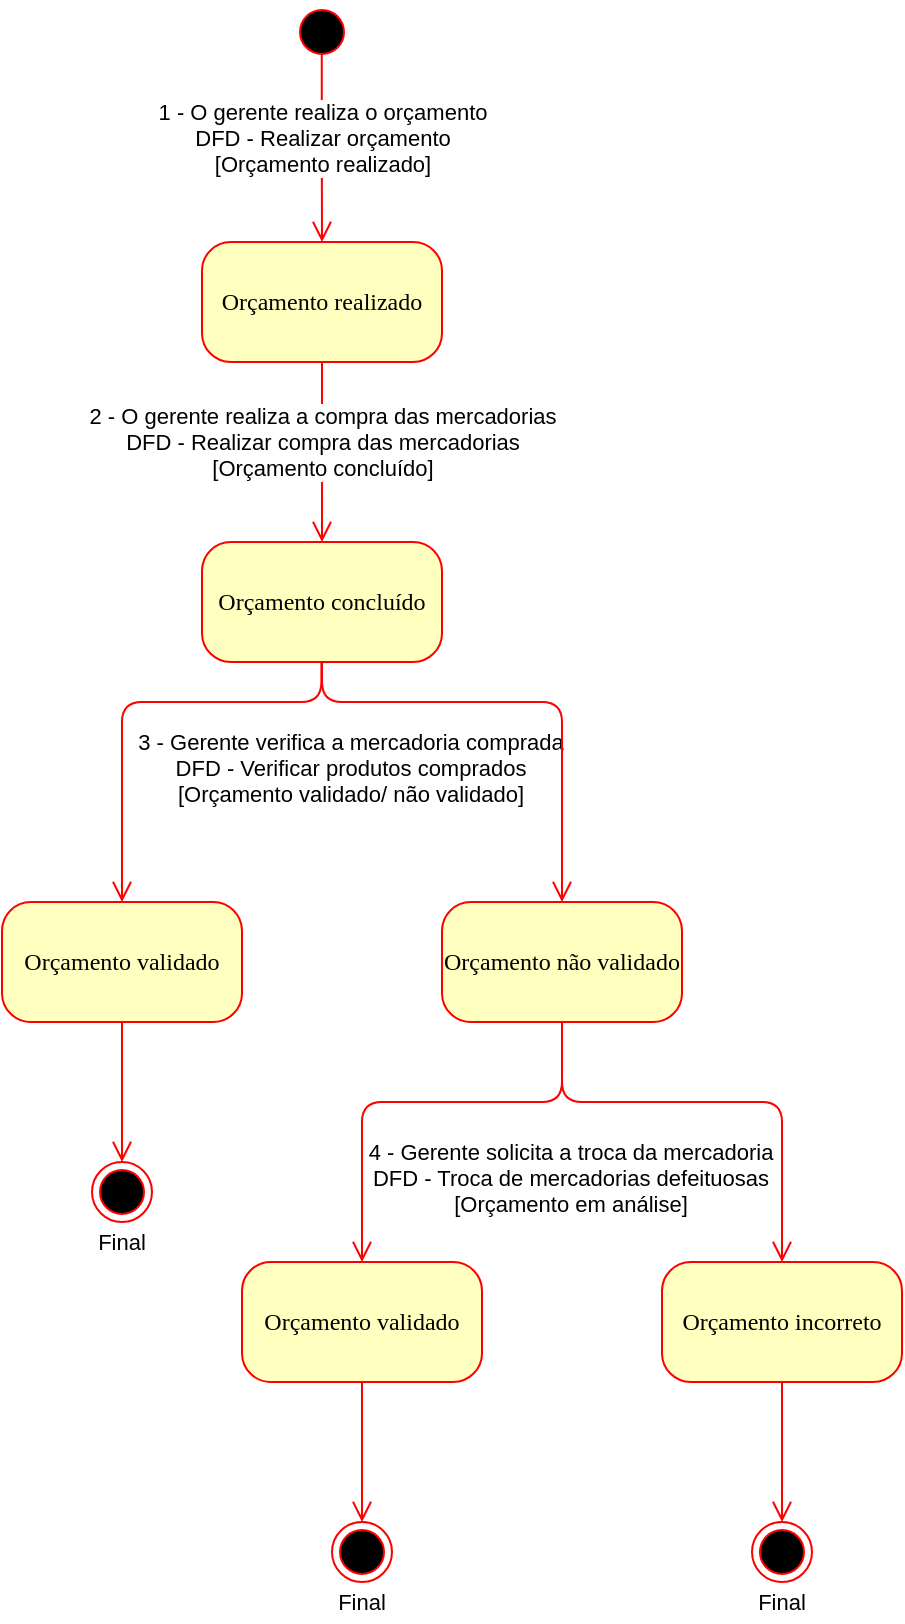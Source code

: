 <mxfile version="13.0.3" type="device"><diagram name="Page-1" id="58cdce13-f638-feb5-8d6f-7d28b1aa9fa0"><mxGraphModel dx="638" dy="625" grid="1" gridSize="10" guides="1" tooltips="1" connect="1" arrows="1" fold="1" page="1" pageScale="1" pageWidth="1100" pageHeight="850" background="#ffffff" math="0" shadow="0"><root><mxCell id="0"/><mxCell id="1" parent="0"/><mxCell id="382b91b5511bd0f7-1" value="" style="ellipse;html=1;shape=startState;fillColor=#000000;strokeColor=#ff0000;rounded=1;shadow=0;comic=0;labelBackgroundColor=none;fontFamily=Verdana;fontSize=12;fontColor=#000000;align=center;direction=south;" parent="1" vertex="1"><mxGeometry x="465" y="30" width="30" height="30" as="geometry"/></mxCell><mxCell id="382b91b5511bd0f7-6" value="Orçamento realizado" style="rounded=1;whiteSpace=wrap;html=1;arcSize=24;fillColor=#ffffc0;strokeColor=#ff0000;shadow=0;comic=0;labelBackgroundColor=none;fontFamily=Verdana;fontSize=12;fontColor=#000000;align=center;" parent="1" vertex="1"><mxGeometry x="420" y="150" width="120" height="60" as="geometry"/></mxCell><mxCell id="4XcFP_EJqiJAz6-5bRJ2-4" value="Orçamento concluído" style="rounded=1;whiteSpace=wrap;html=1;arcSize=24;fillColor=#ffffc0;strokeColor=#ff0000;shadow=0;comic=0;labelBackgroundColor=none;fontFamily=Verdana;fontSize=12;fontColor=#000000;align=center;" parent="1" vertex="1"><mxGeometry x="420" y="300" width="120" height="60" as="geometry"/></mxCell><mxCell id="2a3bc250acf0617d-9" style="edgeStyle=orthogonalEdgeStyle;html=1;labelBackgroundColor=none;endArrow=open;endSize=8;strokeColor=#ff0000;fontFamily=Verdana;fontSize=12;align=left;exitX=0.874;exitY=0.504;exitDx=0;exitDy=0;exitPerimeter=0;" parent="1" source="382b91b5511bd0f7-1" target="382b91b5511bd0f7-6" edge="1"><mxGeometry relative="1" as="geometry"/></mxCell><mxCell id="4XcFP_EJqiJAz6-5bRJ2-2" value="1 -&amp;nbsp;O gerente realiza o orçamento&lt;br&gt;DFD - Realizar orçamento&lt;br&gt;[Orçamento realizado]" style="edgeLabel;html=1;align=center;verticalAlign=middle;resizable=0;points=[];" parent="2a3bc250acf0617d-9" vertex="1" connectable="0"><mxGeometry x="-0.264" y="1" relative="1" as="geometry"><mxPoint x="-1" y="6.67" as="offset"/></mxGeometry></mxCell><mxCell id="4XcFP_EJqiJAz6-5bRJ2-8" style="edgeStyle=orthogonalEdgeStyle;html=1;labelBackgroundColor=none;endArrow=open;endSize=8;strokeColor=#ff0000;fontFamily=Verdana;fontSize=12;align=left;exitX=0.5;exitY=1;exitDx=0;exitDy=0;entryX=0.5;entryY=0;entryDx=0;entryDy=0;" parent="1" source="382b91b5511bd0f7-6" target="4XcFP_EJqiJAz6-5bRJ2-4" edge="1"><mxGeometry relative="1" as="geometry"><mxPoint x="479.5" y="230" as="sourcePoint"/><mxPoint x="480" y="280" as="targetPoint"/><Array as="points"/></mxGeometry></mxCell><mxCell id="4XcFP_EJqiJAz6-5bRJ2-11" value="2 -&amp;nbsp;O gerente realiza a compra das mercadorias&lt;br&gt;DFD - Realizar compra das mercadorias&lt;br&gt;[Orçamento concluído]" style="edgeLabel;html=1;align=center;verticalAlign=middle;resizable=0;points=[];" parent="4XcFP_EJqiJAz6-5bRJ2-8" vertex="1" connectable="0"><mxGeometry x="1" y="44" relative="1" as="geometry"><mxPoint x="-44" y="-50.29" as="offset"/></mxGeometry></mxCell><mxCell id="4XcFP_EJqiJAz6-5bRJ2-19" style="edgeStyle=orthogonalEdgeStyle;html=1;labelBackgroundColor=none;endArrow=open;endSize=8;strokeColor=#ff0000;fontFamily=Verdana;fontSize=12;align=left;exitX=0.5;exitY=1;exitDx=0;exitDy=0;entryX=0.5;entryY=0;entryDx=0;entryDy=0;" parent="1" target="P8eUSvvA3B5JypZUl_1R-4" edge="1"><mxGeometry relative="1" as="geometry"><mxPoint x="479.71" y="360" as="sourcePoint"/><mxPoint x="480" y="420" as="targetPoint"/><Array as="points"><mxPoint x="480" y="380"/><mxPoint x="380" y="380"/></Array></mxGeometry></mxCell><mxCell id="P8eUSvvA3B5JypZUl_1R-1" style="edgeStyle=orthogonalEdgeStyle;html=1;labelBackgroundColor=none;endArrow=open;endSize=8;strokeColor=#ff0000;fontFamily=Verdana;fontSize=12;align=left;exitX=0.5;exitY=1;exitDx=0;exitDy=0;entryX=0.5;entryY=0;entryDx=0;entryDy=0;" edge="1" parent="1" source="P8eUSvvA3B5JypZUl_1R-3"><mxGeometry relative="1" as="geometry"><mxPoint x="379.71" y="550" as="sourcePoint"/><mxPoint x="379.71" y="640" as="targetPoint"/><Array as="points"/></mxGeometry></mxCell><mxCell id="P8eUSvvA3B5JypZUl_1R-2" value="&lt;font style=&quot;font-size: 11px&quot;&gt;Final&lt;/font&gt;" style="text;html=1;strokeColor=none;fillColor=none;align=center;verticalAlign=middle;whiteSpace=wrap;rounded=0;" vertex="1" parent="1"><mxGeometry x="360" y="640" width="40" height="20" as="geometry"/></mxCell><mxCell id="P8eUSvvA3B5JypZUl_1R-3" value="" style="ellipse;html=1;shape=endState;fillColor=#000000;strokeColor=#ff0000;" vertex="1" parent="1"><mxGeometry x="365" y="610" width="30" height="30" as="geometry"/></mxCell><mxCell id="P8eUSvvA3B5JypZUl_1R-17" value="" style="edgeStyle=orthogonalEdgeStyle;orthogonalLoop=1;jettySize=auto;html=1;labelBackgroundColor=none;endArrow=open;endSize=8;strokeColor=#ff0000;fontFamily=Verdana;fontSize=12;align=left;" edge="1" parent="1" source="P8eUSvvA3B5JypZUl_1R-4" target="P8eUSvvA3B5JypZUl_1R-3"><mxGeometry relative="1" as="geometry"/></mxCell><mxCell id="P8eUSvvA3B5JypZUl_1R-4" value="Orçamento validado" style="rounded=1;whiteSpace=wrap;html=1;arcSize=24;fillColor=#ffffc0;strokeColor=#ff0000;shadow=0;comic=0;labelBackgroundColor=none;fontFamily=Verdana;fontSize=12;fontColor=#000000;align=center;" vertex="1" parent="1"><mxGeometry x="320" y="480" width="120" height="60" as="geometry"/></mxCell><mxCell id="P8eUSvvA3B5JypZUl_1R-11" value="3 - Gerente verifica a mercadoria comprada&lt;br&gt;DFD - Verificar produtos comprados&lt;br&gt;[Orçamento validado/ não validado]" style="edgeLabel;html=1;align=center;verticalAlign=middle;resizable=0;points=[];" vertex="1" connectable="0" parent="1"><mxGeometry x="485.004" y="410.0" as="geometry"><mxPoint x="9" y="2.67" as="offset"/></mxGeometry></mxCell><mxCell id="P8eUSvvA3B5JypZUl_1R-14" style="edgeStyle=orthogonalEdgeStyle;html=1;labelBackgroundColor=none;endArrow=open;endSize=8;strokeColor=#ff0000;fontFamily=Verdana;fontSize=12;align=left;exitX=0.5;exitY=1;exitDx=0;exitDy=0;verticalAlign=top;entryX=0.5;entryY=0;entryDx=0;entryDy=0;" edge="1" parent="1" source="4XcFP_EJqiJAz6-5bRJ2-4" target="P8eUSvvA3B5JypZUl_1R-15"><mxGeometry relative="1" as="geometry"><mxPoint x="489.71" y="370" as="sourcePoint"/><mxPoint x="580" y="480" as="targetPoint"/><Array as="points"><mxPoint x="480" y="380"/><mxPoint x="600" y="380"/></Array></mxGeometry></mxCell><mxCell id="P8eUSvvA3B5JypZUl_1R-22" value="" style="edgeStyle=orthogonalEdgeStyle;orthogonalLoop=1;jettySize=auto;html=1;labelBackgroundColor=none;endArrow=open;endSize=8;strokeColor=#ff0000;fontFamily=Verdana;fontSize=12;align=left;exitX=0.5;exitY=1;exitDx=0;exitDy=0;" edge="1" parent="1" source="P8eUSvvA3B5JypZUl_1R-15" target="P8eUSvvA3B5JypZUl_1R-21"><mxGeometry relative="1" as="geometry"><Array as="points"><mxPoint x="600" y="580"/><mxPoint x="500" y="580"/></Array></mxGeometry></mxCell><mxCell id="P8eUSvvA3B5JypZUl_1R-38" value="" style="edgeStyle=orthogonalEdgeStyle;orthogonalLoop=1;jettySize=auto;html=1;labelBackgroundColor=none;endArrow=open;endSize=8;strokeColor=#ff0000;fontFamily=Verdana;fontSize=12;align=left;exitX=0.5;exitY=1;exitDx=0;exitDy=0;" edge="1" parent="1" source="P8eUSvvA3B5JypZUl_1R-15"><mxGeometry relative="1" as="geometry"><mxPoint x="580" y="540" as="sourcePoint"/><mxPoint x="710" y="660" as="targetPoint"/><Array as="points"><mxPoint x="600" y="580"/><mxPoint x="710" y="580"/><mxPoint x="710" y="660"/></Array></mxGeometry></mxCell><mxCell id="P8eUSvvA3B5JypZUl_1R-15" value="Orçamento não validado" style="rounded=1;whiteSpace=wrap;html=1;arcSize=24;fillColor=#ffffc0;strokeColor=#ff0000;shadow=0;comic=0;labelBackgroundColor=none;fontFamily=Verdana;fontSize=12;fontColor=#000000;align=center;" vertex="1" parent="1"><mxGeometry x="540" y="480" width="120" height="60" as="geometry"/></mxCell><mxCell id="P8eUSvvA3B5JypZUl_1R-28" value="" style="edgeStyle=orthogonalEdgeStyle;orthogonalLoop=1;jettySize=auto;html=1;labelBackgroundColor=none;endArrow=open;endSize=8;strokeColor=#ff0000;fontFamily=Verdana;fontSize=12;align=left;exitX=0.5;exitY=1;exitDx=0;exitDy=0;entryX=0.5;entryY=0;entryDx=0;entryDy=0;" edge="1" parent="1" source="P8eUSvvA3B5JypZUl_1R-21" target="P8eUSvvA3B5JypZUl_1R-31"><mxGeometry relative="1" as="geometry"><mxPoint x="580" y="780" as="targetPoint"/></mxGeometry></mxCell><mxCell id="P8eUSvvA3B5JypZUl_1R-21" value="Orçamento validado" style="rounded=1;whiteSpace=wrap;html=1;arcSize=24;fillColor=#ffffc0;strokeColor=#ff0000;shadow=0;comic=0;labelBackgroundColor=none;fontFamily=Verdana;fontSize=12;fontColor=#000000;align=center;" vertex="1" parent="1"><mxGeometry x="440" y="660" width="120" height="60" as="geometry"/></mxCell><mxCell id="P8eUSvvA3B5JypZUl_1R-33" value="" style="edgeStyle=orthogonalEdgeStyle;orthogonalLoop=1;jettySize=auto;html=1;labelBackgroundColor=none;endArrow=open;endSize=8;strokeColor=#ff0000;fontFamily=Verdana;fontSize=12;align=left;exitX=0.5;exitY=1;exitDx=0;exitDy=0;entryX=0.5;entryY=0;entryDx=0;entryDy=0;" edge="1" parent="1" source="P8eUSvvA3B5JypZUl_1R-25" target="P8eUSvvA3B5JypZUl_1R-36"><mxGeometry relative="1" as="geometry"><mxPoint x="780" y="780" as="targetPoint"/></mxGeometry></mxCell><mxCell id="P8eUSvvA3B5JypZUl_1R-25" value="Orçamento incorreto" style="rounded=1;whiteSpace=wrap;html=1;arcSize=24;fillColor=#ffffc0;strokeColor=#ff0000;shadow=0;comic=0;labelBackgroundColor=none;fontFamily=Verdana;fontSize=12;fontColor=#000000;align=center;" vertex="1" parent="1"><mxGeometry x="650" y="660" width="120" height="60" as="geometry"/></mxCell><mxCell id="P8eUSvvA3B5JypZUl_1R-23" value="4 - Gerente solicita a troca da mercadoria&lt;br&gt;DFD - Troca de mercadorias defeituosas&lt;br&gt;[Orçamento em análise]" style="edgeLabel;html=1;align=center;verticalAlign=middle;resizable=0;points=[];" vertex="1" connectable="0" parent="1"><mxGeometry x="600.004" y="600.0" as="geometry"><mxPoint x="4" y="17.67" as="offset"/></mxGeometry></mxCell><mxCell id="P8eUSvvA3B5JypZUl_1R-29" style="edgeStyle=orthogonalEdgeStyle;html=1;labelBackgroundColor=none;endArrow=open;endSize=8;strokeColor=#ff0000;fontFamily=Verdana;fontSize=12;align=left;exitX=0.5;exitY=1;exitDx=0;exitDy=0;entryX=0.5;entryY=0;entryDx=0;entryDy=0;" edge="1" parent="1" source="P8eUSvvA3B5JypZUl_1R-31"><mxGeometry relative="1" as="geometry"><mxPoint x="499.71" y="730" as="sourcePoint"/><mxPoint x="499.71" y="820" as="targetPoint"/><Array as="points"/></mxGeometry></mxCell><mxCell id="P8eUSvvA3B5JypZUl_1R-30" value="&lt;font style=&quot;font-size: 11px&quot;&gt;Final&lt;/font&gt;" style="text;html=1;strokeColor=none;fillColor=none;align=center;verticalAlign=middle;whiteSpace=wrap;rounded=0;" vertex="1" parent="1"><mxGeometry x="480" y="820" width="40" height="20" as="geometry"/></mxCell><mxCell id="P8eUSvvA3B5JypZUl_1R-31" value="" style="ellipse;html=1;shape=endState;fillColor=#000000;strokeColor=#ff0000;" vertex="1" parent="1"><mxGeometry x="485" y="790" width="30" height="30" as="geometry"/></mxCell><mxCell id="P8eUSvvA3B5JypZUl_1R-34" style="edgeStyle=orthogonalEdgeStyle;html=1;labelBackgroundColor=none;endArrow=open;endSize=8;strokeColor=#ff0000;fontFamily=Verdana;fontSize=12;align=left;exitX=0.5;exitY=1;exitDx=0;exitDy=0;entryX=0.5;entryY=0;entryDx=0;entryDy=0;" edge="1" parent="1" source="P8eUSvvA3B5JypZUl_1R-36"><mxGeometry relative="1" as="geometry"><mxPoint x="709.71" y="730" as="sourcePoint"/><mxPoint x="709.71" y="820" as="targetPoint"/><Array as="points"/></mxGeometry></mxCell><mxCell id="P8eUSvvA3B5JypZUl_1R-35" value="&lt;font style=&quot;font-size: 11px&quot;&gt;Final&lt;/font&gt;" style="text;html=1;strokeColor=none;fillColor=none;align=center;verticalAlign=middle;whiteSpace=wrap;rounded=0;" vertex="1" parent="1"><mxGeometry x="690" y="820" width="40" height="20" as="geometry"/></mxCell><mxCell id="P8eUSvvA3B5JypZUl_1R-36" value="" style="ellipse;html=1;shape=endState;fillColor=#000000;strokeColor=#ff0000;" vertex="1" parent="1"><mxGeometry x="695" y="790" width="30" height="30" as="geometry"/></mxCell></root></mxGraphModel></diagram></mxfile>